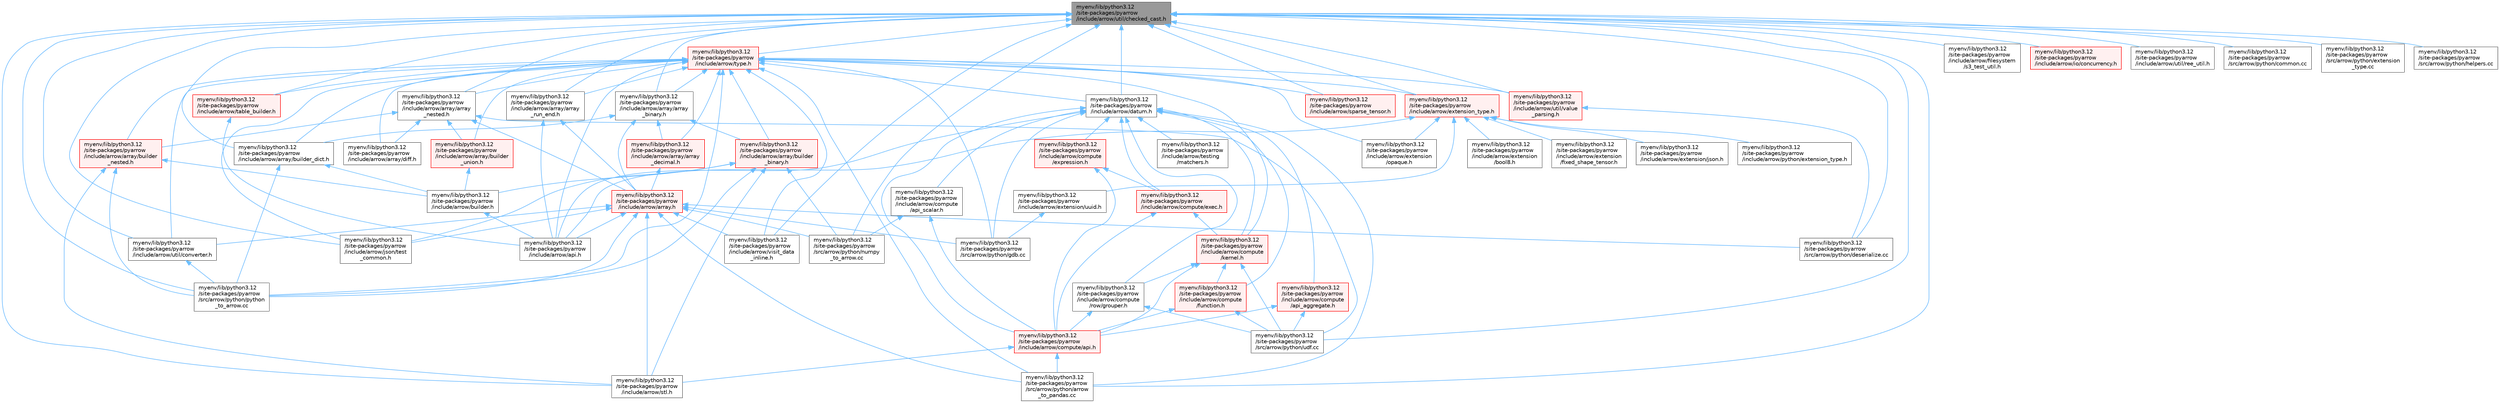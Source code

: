 digraph "myenv/lib/python3.12/site-packages/pyarrow/include/arrow/util/checked_cast.h"
{
 // LATEX_PDF_SIZE
  bgcolor="transparent";
  edge [fontname=Helvetica,fontsize=10,labelfontname=Helvetica,labelfontsize=10];
  node [fontname=Helvetica,fontsize=10,shape=box,height=0.2,width=0.4];
  Node1 [id="Node000001",label="myenv/lib/python3.12\l/site-packages/pyarrow\l/include/arrow/util/checked_cast.h",height=0.2,width=0.4,color="gray40", fillcolor="grey60", style="filled", fontcolor="black",tooltip=" "];
  Node1 -> Node2 [id="edge1_Node000001_Node000002",dir="back",color="steelblue1",style="solid",tooltip=" "];
  Node2 [id="Node000002",label="myenv/lib/python3.12\l/site-packages/pyarrow\l/include/arrow/array/array\l_binary.h",height=0.2,width=0.4,color="grey40", fillcolor="white", style="filled",URL="$array__binary_8h.html",tooltip=" "];
  Node2 -> Node3 [id="edge2_Node000002_Node000003",dir="back",color="steelblue1",style="solid",tooltip=" "];
  Node3 [id="Node000003",label="myenv/lib/python3.12\l/site-packages/pyarrow\l/include/arrow/array.h",height=0.2,width=0.4,color="red", fillcolor="#FFF0F0", style="filled",URL="$array_8h.html",tooltip=" "];
  Node3 -> Node4 [id="edge3_Node000003_Node000004",dir="back",color="steelblue1",style="solid",tooltip=" "];
  Node4 [id="Node000004",label="myenv/lib/python3.12\l/site-packages/pyarrow\l/include/arrow/api.h",height=0.2,width=0.4,color="grey40", fillcolor="white", style="filled",URL="$include_2arrow_2api_8h.html",tooltip=" "];
  Node3 -> Node8 [id="edge4_Node000003_Node000008",dir="back",color="steelblue1",style="solid",tooltip=" "];
  Node8 [id="Node000008",label="myenv/lib/python3.12\l/site-packages/pyarrow\l/include/arrow/json/test\l_common.h",height=0.2,width=0.4,color="grey40", fillcolor="white", style="filled",URL="$json_2test__common_8h.html",tooltip=" "];
  Node3 -> Node17 [id="edge5_Node000003_Node000017",dir="back",color="steelblue1",style="solid",tooltip=" "];
  Node17 [id="Node000017",label="myenv/lib/python3.12\l/site-packages/pyarrow\l/include/arrow/stl.h",height=0.2,width=0.4,color="grey40", fillcolor="white", style="filled",URL="$stl_8h.html",tooltip=" "];
  Node3 -> Node19 [id="edge6_Node000003_Node000019",dir="back",color="steelblue1",style="solid",tooltip=" "];
  Node19 [id="Node000019",label="myenv/lib/python3.12\l/site-packages/pyarrow\l/include/arrow/util/converter.h",height=0.2,width=0.4,color="grey40", fillcolor="white", style="filled",URL="$util_2converter_8h.html",tooltip=" "];
  Node19 -> Node20 [id="edge7_Node000019_Node000020",dir="back",color="steelblue1",style="solid",tooltip=" "];
  Node20 [id="Node000020",label="myenv/lib/python3.12\l/site-packages/pyarrow\l/src/arrow/python/python\l_to_arrow.cc",height=0.2,width=0.4,color="grey40", fillcolor="white", style="filled",URL="$python__to__arrow_8cc.html",tooltip=" "];
  Node3 -> Node22 [id="edge8_Node000003_Node000022",dir="back",color="steelblue1",style="solid",tooltip=" "];
  Node22 [id="Node000022",label="myenv/lib/python3.12\l/site-packages/pyarrow\l/include/arrow/visit_data\l_inline.h",height=0.2,width=0.4,color="grey40", fillcolor="white", style="filled",URL="$visit__data__inline_8h.html",tooltip=" "];
  Node3 -> Node24 [id="edge9_Node000003_Node000024",dir="back",color="steelblue1",style="solid",tooltip=" "];
  Node24 [id="Node000024",label="myenv/lib/python3.12\l/site-packages/pyarrow\l/src/arrow/python/arrow\l_to_pandas.cc",height=0.2,width=0.4,color="grey40", fillcolor="white", style="filled",URL="$arrow__to__pandas_8cc.html",tooltip=" "];
  Node3 -> Node27 [id="edge10_Node000003_Node000027",dir="back",color="steelblue1",style="solid",tooltip=" "];
  Node27 [id="Node000027",label="myenv/lib/python3.12\l/site-packages/pyarrow\l/src/arrow/python/deserialize.cc",height=0.2,width=0.4,color="grey40", fillcolor="white", style="filled",URL="$deserialize_8cc.html",tooltip=" "];
  Node3 -> Node28 [id="edge11_Node000003_Node000028",dir="back",color="steelblue1",style="solid",tooltip=" "];
  Node28 [id="Node000028",label="myenv/lib/python3.12\l/site-packages/pyarrow\l/src/arrow/python/gdb.cc",height=0.2,width=0.4,color="grey40", fillcolor="white", style="filled",URL="$gdb_8cc.html",tooltip=" "];
  Node3 -> Node29 [id="edge12_Node000003_Node000029",dir="back",color="steelblue1",style="solid",tooltip=" "];
  Node29 [id="Node000029",label="myenv/lib/python3.12\l/site-packages/pyarrow\l/src/arrow/python/numpy\l_to_arrow.cc",height=0.2,width=0.4,color="grey40", fillcolor="white", style="filled",URL="$numpy__to__arrow_8cc.html",tooltip=" "];
  Node3 -> Node20 [id="edge13_Node000003_Node000020",dir="back",color="steelblue1",style="solid",tooltip=" "];
  Node2 -> Node33 [id="edge14_Node000002_Node000033",dir="back",color="steelblue1",style="solid",tooltip=" "];
  Node33 [id="Node000033",label="myenv/lib/python3.12\l/site-packages/pyarrow\l/include/arrow/array/array\l_decimal.h",height=0.2,width=0.4,color="red", fillcolor="#FFF0F0", style="filled",URL="$array__decimal_8h.html",tooltip=" "];
  Node33 -> Node3 [id="edge15_Node000033_Node000003",dir="back",color="steelblue1",style="solid",tooltip=" "];
  Node2 -> Node35 [id="edge16_Node000002_Node000035",dir="back",color="steelblue1",style="solid",tooltip=" "];
  Node35 [id="Node000035",label="myenv/lib/python3.12\l/site-packages/pyarrow\l/include/arrow/array/builder\l_binary.h",height=0.2,width=0.4,color="red", fillcolor="#FFF0F0", style="filled",URL="$builder__binary_8h.html",tooltip=" "];
  Node35 -> Node6 [id="edge17_Node000035_Node000006",dir="back",color="steelblue1",style="solid",tooltip=" "];
  Node6 [id="Node000006",label="myenv/lib/python3.12\l/site-packages/pyarrow\l/include/arrow/builder.h",height=0.2,width=0.4,color="grey40", fillcolor="white", style="filled",URL="$builder_8h.html",tooltip=" "];
  Node6 -> Node4 [id="edge18_Node000006_Node000004",dir="back",color="steelblue1",style="solid",tooltip=" "];
  Node35 -> Node8 [id="edge19_Node000035_Node000008",dir="back",color="steelblue1",style="solid",tooltip=" "];
  Node35 -> Node17 [id="edge20_Node000035_Node000017",dir="back",color="steelblue1",style="solid",tooltip=" "];
  Node35 -> Node29 [id="edge21_Node000035_Node000029",dir="back",color="steelblue1",style="solid",tooltip=" "];
  Node35 -> Node20 [id="edge22_Node000035_Node000020",dir="back",color="steelblue1",style="solid",tooltip=" "];
  Node2 -> Node37 [id="edge23_Node000002_Node000037",dir="back",color="steelblue1",style="solid",tooltip=" "];
  Node37 [id="Node000037",label="myenv/lib/python3.12\l/site-packages/pyarrow\l/include/arrow/array/builder_dict.h",height=0.2,width=0.4,color="grey40", fillcolor="white", style="filled",URL="$builder__dict_8h.html",tooltip=" "];
  Node37 -> Node6 [id="edge24_Node000037_Node000006",dir="back",color="steelblue1",style="solid",tooltip=" "];
  Node37 -> Node20 [id="edge25_Node000037_Node000020",dir="back",color="steelblue1",style="solid",tooltip=" "];
  Node1 -> Node38 [id="edge26_Node000001_Node000038",dir="back",color="steelblue1",style="solid",tooltip=" "];
  Node38 [id="Node000038",label="myenv/lib/python3.12\l/site-packages/pyarrow\l/include/arrow/array/array\l_nested.h",height=0.2,width=0.4,color="grey40", fillcolor="white", style="filled",URL="$array__nested_8h.html",tooltip=" "];
  Node38 -> Node3 [id="edge27_Node000038_Node000003",dir="back",color="steelblue1",style="solid",tooltip=" "];
  Node38 -> Node39 [id="edge28_Node000038_Node000039",dir="back",color="steelblue1",style="solid",tooltip=" "];
  Node39 [id="Node000039",label="myenv/lib/python3.12\l/site-packages/pyarrow\l/include/arrow/array/builder\l_nested.h",height=0.2,width=0.4,color="red", fillcolor="#FFF0F0", style="filled",URL="$builder__nested_8h.html",tooltip=" "];
  Node39 -> Node6 [id="edge29_Node000039_Node000006",dir="back",color="steelblue1",style="solid",tooltip=" "];
  Node39 -> Node17 [id="edge30_Node000039_Node000017",dir="back",color="steelblue1",style="solid",tooltip=" "];
  Node39 -> Node20 [id="edge31_Node000039_Node000020",dir="back",color="steelblue1",style="solid",tooltip=" "];
  Node38 -> Node40 [id="edge32_Node000038_Node000040",dir="back",color="steelblue1",style="solid",tooltip=" "];
  Node40 [id="Node000040",label="myenv/lib/python3.12\l/site-packages/pyarrow\l/include/arrow/array/builder\l_union.h",height=0.2,width=0.4,color="red", fillcolor="#FFF0F0", style="filled",URL="$builder__union_8h.html",tooltip=" "];
  Node40 -> Node6 [id="edge33_Node000040_Node000006",dir="back",color="steelblue1",style="solid",tooltip=" "];
  Node38 -> Node41 [id="edge34_Node000038_Node000041",dir="back",color="steelblue1",style="solid",tooltip=" "];
  Node41 [id="Node000041",label="myenv/lib/python3.12\l/site-packages/pyarrow\l/include/arrow/array/diff.h",height=0.2,width=0.4,color="grey40", fillcolor="white", style="filled",URL="$diff_8h.html",tooltip=" "];
  Node38 -> Node42 [id="edge35_Node000038_Node000042",dir="back",color="steelblue1",style="solid",tooltip=" "];
  Node42 [id="Node000042",label="myenv/lib/python3.12\l/site-packages/pyarrow\l/src/arrow/python/udf.cc",height=0.2,width=0.4,color="grey40", fillcolor="white", style="filled",URL="$udf_8cc.html",tooltip=" "];
  Node1 -> Node43 [id="edge36_Node000001_Node000043",dir="back",color="steelblue1",style="solid",tooltip=" "];
  Node43 [id="Node000043",label="myenv/lib/python3.12\l/site-packages/pyarrow\l/include/arrow/array/array\l_run_end.h",height=0.2,width=0.4,color="grey40", fillcolor="white", style="filled",URL="$array__run__end_8h.html",tooltip=" "];
  Node43 -> Node4 [id="edge37_Node000043_Node000004",dir="back",color="steelblue1",style="solid",tooltip=" "];
  Node43 -> Node3 [id="edge38_Node000043_Node000003",dir="back",color="steelblue1",style="solid",tooltip=" "];
  Node1 -> Node37 [id="edge39_Node000001_Node000037",dir="back",color="steelblue1",style="solid",tooltip=" "];
  Node1 -> Node44 [id="edge40_Node000001_Node000044",dir="back",color="steelblue1",style="solid",tooltip=" "];
  Node44 [id="Node000044",label="myenv/lib/python3.12\l/site-packages/pyarrow\l/include/arrow/datum.h",height=0.2,width=0.4,color="grey40", fillcolor="white", style="filled",URL="$datum_8h.html",tooltip=" "];
  Node44 -> Node4 [id="edge41_Node000044_Node000004",dir="back",color="steelblue1",style="solid",tooltip=" "];
  Node44 -> Node45 [id="edge42_Node000044_Node000045",dir="back",color="steelblue1",style="solid",tooltip=" "];
  Node45 [id="Node000045",label="myenv/lib/python3.12\l/site-packages/pyarrow\l/include/arrow/compute/api.h",height=0.2,width=0.4,color="red", fillcolor="#FFF0F0", style="filled",URL="$include_2arrow_2compute_2api_8h.html",tooltip=" "];
  Node45 -> Node17 [id="edge43_Node000045_Node000017",dir="back",color="steelblue1",style="solid",tooltip=" "];
  Node45 -> Node24 [id="edge44_Node000045_Node000024",dir="back",color="steelblue1",style="solid",tooltip=" "];
  Node44 -> Node48 [id="edge45_Node000044_Node000048",dir="back",color="steelblue1",style="solid",tooltip=" "];
  Node48 [id="Node000048",label="myenv/lib/python3.12\l/site-packages/pyarrow\l/include/arrow/compute\l/api_aggregate.h",height=0.2,width=0.4,color="red", fillcolor="#FFF0F0", style="filled",URL="$api__aggregate_8h.html",tooltip=" "];
  Node48 -> Node45 [id="edge46_Node000048_Node000045",dir="back",color="steelblue1",style="solid",tooltip=" "];
  Node48 -> Node42 [id="edge47_Node000048_Node000042",dir="back",color="steelblue1",style="solid",tooltip=" "];
  Node44 -> Node79 [id="edge48_Node000044_Node000079",dir="back",color="steelblue1",style="solid",tooltip=" "];
  Node79 [id="Node000079",label="myenv/lib/python3.12\l/site-packages/pyarrow\l/include/arrow/compute\l/api_scalar.h",height=0.2,width=0.4,color="grey40", fillcolor="white", style="filled",URL="$api__scalar_8h.html",tooltip=" "];
  Node79 -> Node45 [id="edge49_Node000079_Node000045",dir="back",color="steelblue1",style="solid",tooltip=" "];
  Node79 -> Node29 [id="edge50_Node000079_Node000029",dir="back",color="steelblue1",style="solid",tooltip=" "];
  Node44 -> Node80 [id="edge51_Node000044_Node000080",dir="back",color="steelblue1",style="solid",tooltip=" "];
  Node80 [id="Node000080",label="myenv/lib/python3.12\l/site-packages/pyarrow\l/include/arrow/compute/exec.h",height=0.2,width=0.4,color="red", fillcolor="#FFF0F0", style="filled",URL="$exec_8h.html",tooltip=" "];
  Node80 -> Node45 [id="edge52_Node000080_Node000045",dir="back",color="steelblue1",style="solid",tooltip=" "];
  Node80 -> Node86 [id="edge53_Node000080_Node000086",dir="back",color="steelblue1",style="solid",tooltip=" "];
  Node86 [id="Node000086",label="myenv/lib/python3.12\l/site-packages/pyarrow\l/include/arrow/compute\l/kernel.h",height=0.2,width=0.4,color="red", fillcolor="#FFF0F0", style="filled",URL="$kernel_8h.html",tooltip=" "];
  Node86 -> Node45 [id="edge54_Node000086_Node000045",dir="back",color="steelblue1",style="solid",tooltip=" "];
  Node86 -> Node87 [id="edge55_Node000086_Node000087",dir="back",color="steelblue1",style="solid",tooltip=" "];
  Node87 [id="Node000087",label="myenv/lib/python3.12\l/site-packages/pyarrow\l/include/arrow/compute\l/function.h",height=0.2,width=0.4,color="red", fillcolor="#FFF0F0", style="filled",URL="$function_8h.html",tooltip=" "];
  Node87 -> Node45 [id="edge56_Node000087_Node000045",dir="back",color="steelblue1",style="solid",tooltip=" "];
  Node87 -> Node42 [id="edge57_Node000087_Node000042",dir="back",color="steelblue1",style="solid",tooltip=" "];
  Node86 -> Node92 [id="edge58_Node000086_Node000092",dir="back",color="steelblue1",style="solid",tooltip=" "];
  Node92 [id="Node000092",label="myenv/lib/python3.12\l/site-packages/pyarrow\l/include/arrow/compute\l/row/grouper.h",height=0.2,width=0.4,color="grey40", fillcolor="white", style="filled",URL="$grouper_8h.html",tooltip=" "];
  Node92 -> Node45 [id="edge59_Node000092_Node000045",dir="back",color="steelblue1",style="solid",tooltip=" "];
  Node92 -> Node42 [id="edge60_Node000092_Node000042",dir="back",color="steelblue1",style="solid",tooltip=" "];
  Node86 -> Node42 [id="edge61_Node000086_Node000042",dir="back",color="steelblue1",style="solid",tooltip=" "];
  Node44 -> Node93 [id="edge62_Node000044_Node000093",dir="back",color="steelblue1",style="solid",tooltip=" "];
  Node93 [id="Node000093",label="myenv/lib/python3.12\l/site-packages/pyarrow\l/include/arrow/compute\l/expression.h",height=0.2,width=0.4,color="red", fillcolor="#FFF0F0", style="filled",URL="$expression_8h.html",tooltip=" "];
  Node93 -> Node45 [id="edge63_Node000093_Node000045",dir="back",color="steelblue1",style="solid",tooltip=" "];
  Node93 -> Node80 [id="edge64_Node000093_Node000080",dir="back",color="steelblue1",style="solid",tooltip=" "];
  Node44 -> Node87 [id="edge65_Node000044_Node000087",dir="back",color="steelblue1",style="solid",tooltip=" "];
  Node44 -> Node86 [id="edge66_Node000044_Node000086",dir="back",color="steelblue1",style="solid",tooltip=" "];
  Node44 -> Node92 [id="edge67_Node000044_Node000092",dir="back",color="steelblue1",style="solid",tooltip=" "];
  Node44 -> Node98 [id="edge68_Node000044_Node000098",dir="back",color="steelblue1",style="solid",tooltip=" "];
  Node98 [id="Node000098",label="myenv/lib/python3.12\l/site-packages/pyarrow\l/include/arrow/testing\l/matchers.h",height=0.2,width=0.4,color="grey40", fillcolor="white", style="filled",URL="$matchers_8h.html",tooltip=" "];
  Node44 -> Node24 [id="edge69_Node000044_Node000024",dir="back",color="steelblue1",style="solid",tooltip=" "];
  Node44 -> Node28 [id="edge70_Node000044_Node000028",dir="back",color="steelblue1",style="solid",tooltip=" "];
  Node1 -> Node99 [id="edge71_Node000001_Node000099",dir="back",color="steelblue1",style="solid",tooltip=" "];
  Node99 [id="Node000099",label="myenv/lib/python3.12\l/site-packages/pyarrow\l/include/arrow/extension_type.h",height=0.2,width=0.4,color="red", fillcolor="#FFF0F0", style="filled",URL="$include_2arrow_2extension__type_8h.html",tooltip=" "];
  Node99 -> Node4 [id="edge72_Node000099_Node000004",dir="back",color="steelblue1",style="solid",tooltip=" "];
  Node99 -> Node100 [id="edge73_Node000099_Node000100",dir="back",color="steelblue1",style="solid",tooltip=" "];
  Node100 [id="Node000100",label="myenv/lib/python3.12\l/site-packages/pyarrow\l/include/arrow/extension\l/bool8.h",height=0.2,width=0.4,color="grey40", fillcolor="white", style="filled",URL="$bool8_8h.html",tooltip=" "];
  Node99 -> Node101 [id="edge74_Node000099_Node000101",dir="back",color="steelblue1",style="solid",tooltip=" "];
  Node101 [id="Node000101",label="myenv/lib/python3.12\l/site-packages/pyarrow\l/include/arrow/extension\l/fixed_shape_tensor.h",height=0.2,width=0.4,color="grey40", fillcolor="white", style="filled",URL="$fixed__shape__tensor_8h.html",tooltip=" "];
  Node99 -> Node102 [id="edge75_Node000099_Node000102",dir="back",color="steelblue1",style="solid",tooltip=" "];
  Node102 [id="Node000102",label="myenv/lib/python3.12\l/site-packages/pyarrow\l/include/arrow/extension/json.h",height=0.2,width=0.4,color="grey40", fillcolor="white", style="filled",URL="$json_8h.html",tooltip=" "];
  Node99 -> Node103 [id="edge76_Node000099_Node000103",dir="back",color="steelblue1",style="solid",tooltip=" "];
  Node103 [id="Node000103",label="myenv/lib/python3.12\l/site-packages/pyarrow\l/include/arrow/extension\l/opaque.h",height=0.2,width=0.4,color="grey40", fillcolor="white", style="filled",URL="$opaque_8h.html",tooltip=" "];
  Node99 -> Node104 [id="edge77_Node000099_Node000104",dir="back",color="steelblue1",style="solid",tooltip=" "];
  Node104 [id="Node000104",label="myenv/lib/python3.12\l/site-packages/pyarrow\l/include/arrow/extension/uuid.h",height=0.2,width=0.4,color="grey40", fillcolor="white", style="filled",URL="$uuid_8h.html",tooltip=" "];
  Node104 -> Node28 [id="edge78_Node000104_Node000028",dir="back",color="steelblue1",style="solid",tooltip=" "];
  Node99 -> Node105 [id="edge79_Node000099_Node000105",dir="back",color="steelblue1",style="solid",tooltip=" "];
  Node105 [id="Node000105",label="myenv/lib/python3.12\l/site-packages/pyarrow\l/include/arrow/python/extension_type.h",height=0.2,width=0.4,color="grey40", fillcolor="white", style="filled",URL="$include_2arrow_2python_2extension__type_8h.html",tooltip=" "];
  Node1 -> Node112 [id="edge80_Node000001_Node000112",dir="back",color="steelblue1",style="solid",tooltip=" "];
  Node112 [id="Node000112",label="myenv/lib/python3.12\l/site-packages/pyarrow\l/include/arrow/filesystem\l/s3_test_util.h",height=0.2,width=0.4,color="grey40", fillcolor="white", style="filled",URL="$s3__test__util_8h.html",tooltip=" "];
  Node1 -> Node113 [id="edge81_Node000001_Node000113",dir="back",color="steelblue1",style="solid",tooltip=" "];
  Node113 [id="Node000113",label="myenv/lib/python3.12\l/site-packages/pyarrow\l/include/arrow/io/concurrency.h",height=0.2,width=0.4,color="red", fillcolor="#FFF0F0", style="filled",URL="$concurrency_8h.html",tooltip=" "];
  Node1 -> Node8 [id="edge82_Node000001_Node000008",dir="back",color="steelblue1",style="solid",tooltip=" "];
  Node1 -> Node122 [id="edge83_Node000001_Node000122",dir="back",color="steelblue1",style="solid",tooltip=" "];
  Node122 [id="Node000122",label="myenv/lib/python3.12\l/site-packages/pyarrow\l/include/arrow/sparse_tensor.h",height=0.2,width=0.4,color="red", fillcolor="#FFF0F0", style="filled",URL="$sparse__tensor_8h.html",tooltip=" "];
  Node1 -> Node17 [id="edge84_Node000001_Node000017",dir="back",color="steelblue1",style="solid",tooltip=" "];
  Node1 -> Node131 [id="edge85_Node000001_Node000131",dir="back",color="steelblue1",style="solid",tooltip=" "];
  Node131 [id="Node000131",label="myenv/lib/python3.12\l/site-packages/pyarrow\l/include/arrow/table_builder.h",height=0.2,width=0.4,color="red", fillcolor="#FFF0F0", style="filled",URL="$table__builder_8h.html",tooltip=" "];
  Node131 -> Node4 [id="edge86_Node000131_Node000004",dir="back",color="steelblue1",style="solid",tooltip=" "];
  Node1 -> Node133 [id="edge87_Node000001_Node000133",dir="back",color="steelblue1",style="solid",tooltip=" "];
  Node133 [id="Node000133",label="myenv/lib/python3.12\l/site-packages/pyarrow\l/include/arrow/type.h",height=0.2,width=0.4,color="red", fillcolor="#FFF0F0", style="filled",URL="$type_8h.html",tooltip=" "];
  Node133 -> Node4 [id="edge88_Node000133_Node000004",dir="back",color="steelblue1",style="solid",tooltip=" "];
  Node133 -> Node2 [id="edge89_Node000133_Node000002",dir="back",color="steelblue1",style="solid",tooltip=" "];
  Node133 -> Node33 [id="edge90_Node000133_Node000033",dir="back",color="steelblue1",style="solid",tooltip=" "];
  Node133 -> Node38 [id="edge91_Node000133_Node000038",dir="back",color="steelblue1",style="solid",tooltip=" "];
  Node133 -> Node43 [id="edge92_Node000133_Node000043",dir="back",color="steelblue1",style="solid",tooltip=" "];
  Node133 -> Node35 [id="edge93_Node000133_Node000035",dir="back",color="steelblue1",style="solid",tooltip=" "];
  Node133 -> Node37 [id="edge94_Node000133_Node000037",dir="back",color="steelblue1",style="solid",tooltip=" "];
  Node133 -> Node39 [id="edge95_Node000133_Node000039",dir="back",color="steelblue1",style="solid",tooltip=" "];
  Node133 -> Node40 [id="edge96_Node000133_Node000040",dir="back",color="steelblue1",style="solid",tooltip=" "];
  Node133 -> Node41 [id="edge97_Node000133_Node000041",dir="back",color="steelblue1",style="solid",tooltip=" "];
  Node133 -> Node86 [id="edge98_Node000133_Node000086",dir="back",color="steelblue1",style="solid",tooltip=" "];
  Node133 -> Node44 [id="edge99_Node000133_Node000044",dir="back",color="steelblue1",style="solid",tooltip=" "];
  Node133 -> Node103 [id="edge100_Node000133_Node000103",dir="back",color="steelblue1",style="solid",tooltip=" "];
  Node133 -> Node99 [id="edge101_Node000133_Node000099",dir="back",color="steelblue1",style="solid",tooltip=" "];
  Node133 -> Node8 [id="edge102_Node000133_Node000008",dir="back",color="steelblue1",style="solid",tooltip=" "];
  Node133 -> Node122 [id="edge103_Node000133_Node000122",dir="back",color="steelblue1",style="solid",tooltip=" "];
  Node133 -> Node131 [id="edge104_Node000133_Node000131",dir="back",color="steelblue1",style="solid",tooltip=" "];
  Node133 -> Node19 [id="edge105_Node000133_Node000019",dir="back",color="steelblue1",style="solid",tooltip=" "];
  Node133 -> Node193 [id="edge106_Node000133_Node000193",dir="back",color="steelblue1",style="solid",tooltip=" "];
  Node193 [id="Node000193",label="myenv/lib/python3.12\l/site-packages/pyarrow\l/include/arrow/util/value\l_parsing.h",height=0.2,width=0.4,color="red", fillcolor="#FFF0F0", style="filled",URL="$value__parsing_8h.html",tooltip=" "];
  Node193 -> Node27 [id="edge107_Node000193_Node000027",dir="back",color="steelblue1",style="solid",tooltip=" "];
  Node133 -> Node22 [id="edge108_Node000133_Node000022",dir="back",color="steelblue1",style="solid",tooltip=" "];
  Node133 -> Node24 [id="edge109_Node000133_Node000024",dir="back",color="steelblue1",style="solid",tooltip=" "];
  Node133 -> Node28 [id="edge110_Node000133_Node000028",dir="back",color="steelblue1",style="solid",tooltip=" "];
  Node133 -> Node20 [id="edge111_Node000133_Node000020",dir="back",color="steelblue1",style="solid",tooltip=" "];
  Node1 -> Node19 [id="edge112_Node000001_Node000019",dir="back",color="steelblue1",style="solid",tooltip=" "];
  Node1 -> Node152 [id="edge113_Node000001_Node000152",dir="back",color="steelblue1",style="solid",tooltip=" "];
  Node152 [id="Node000152",label="myenv/lib/python3.12\l/site-packages/pyarrow\l/include/arrow/util/ree_util.h",height=0.2,width=0.4,color="grey40", fillcolor="white", style="filled",URL="$ree__util_8h.html",tooltip=" "];
  Node1 -> Node193 [id="edge114_Node000001_Node000193",dir="back",color="steelblue1",style="solid",tooltip=" "];
  Node1 -> Node22 [id="edge115_Node000001_Node000022",dir="back",color="steelblue1",style="solid",tooltip=" "];
  Node1 -> Node24 [id="edge116_Node000001_Node000024",dir="back",color="steelblue1",style="solid",tooltip=" "];
  Node1 -> Node216 [id="edge117_Node000001_Node000216",dir="back",color="steelblue1",style="solid",tooltip=" "];
  Node216 [id="Node000216",label="myenv/lib/python3.12\l/site-packages/pyarrow\l/src/arrow/python/common.cc",height=0.2,width=0.4,color="grey40", fillcolor="white", style="filled",URL="$common_8cc.html",tooltip=" "];
  Node1 -> Node27 [id="edge118_Node000001_Node000027",dir="back",color="steelblue1",style="solid",tooltip=" "];
  Node1 -> Node217 [id="edge119_Node000001_Node000217",dir="back",color="steelblue1",style="solid",tooltip=" "];
  Node217 [id="Node000217",label="myenv/lib/python3.12\l/site-packages/pyarrow\l/src/arrow/python/extension\l_type.cc",height=0.2,width=0.4,color="grey40", fillcolor="white", style="filled",URL="$extension__type_8cc.html",tooltip=" "];
  Node1 -> Node218 [id="edge120_Node000001_Node000218",dir="back",color="steelblue1",style="solid",tooltip=" "];
  Node218 [id="Node000218",label="myenv/lib/python3.12\l/site-packages/pyarrow\l/src/arrow/python/helpers.cc",height=0.2,width=0.4,color="grey40", fillcolor="white", style="filled",URL="$helpers_8cc.html",tooltip=" "];
  Node1 -> Node29 [id="edge121_Node000001_Node000029",dir="back",color="steelblue1",style="solid",tooltip=" "];
  Node1 -> Node20 [id="edge122_Node000001_Node000020",dir="back",color="steelblue1",style="solid",tooltip=" "];
  Node1 -> Node42 [id="edge123_Node000001_Node000042",dir="back",color="steelblue1",style="solid",tooltip=" "];
}
